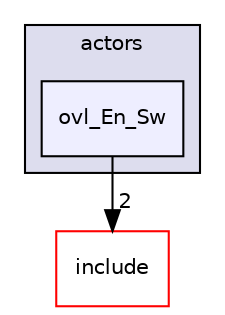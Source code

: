 digraph "src/overlays/actors/ovl_En_Sw" {
  compound=true
  node [ fontsize="10", fontname="Helvetica"];
  edge [ labelfontsize="10", labelfontname="Helvetica"];
  subgraph clusterdir_e93473484be31ce7bcb356bd643a22f8 {
    graph [ bgcolor="#ddddee", pencolor="black", label="actors" fontname="Helvetica", fontsize="10", URL="dir_e93473484be31ce7bcb356bd643a22f8.html"]
  dir_672e798960f34e64ec6709b1d5da5332 [shape=box, label="ovl_En_Sw", style="filled", fillcolor="#eeeeff", pencolor="black", URL="dir_672e798960f34e64ec6709b1d5da5332.html"];
  }
  dir_d44c64559bbebec7f509842c48db8b23 [shape=box label="include" fillcolor="white" style="filled" color="red" URL="dir_d44c64559bbebec7f509842c48db8b23.html"];
  dir_672e798960f34e64ec6709b1d5da5332->dir_d44c64559bbebec7f509842c48db8b23 [headlabel="2", labeldistance=1.5 headhref="dir_000352_000000.html"];
}
